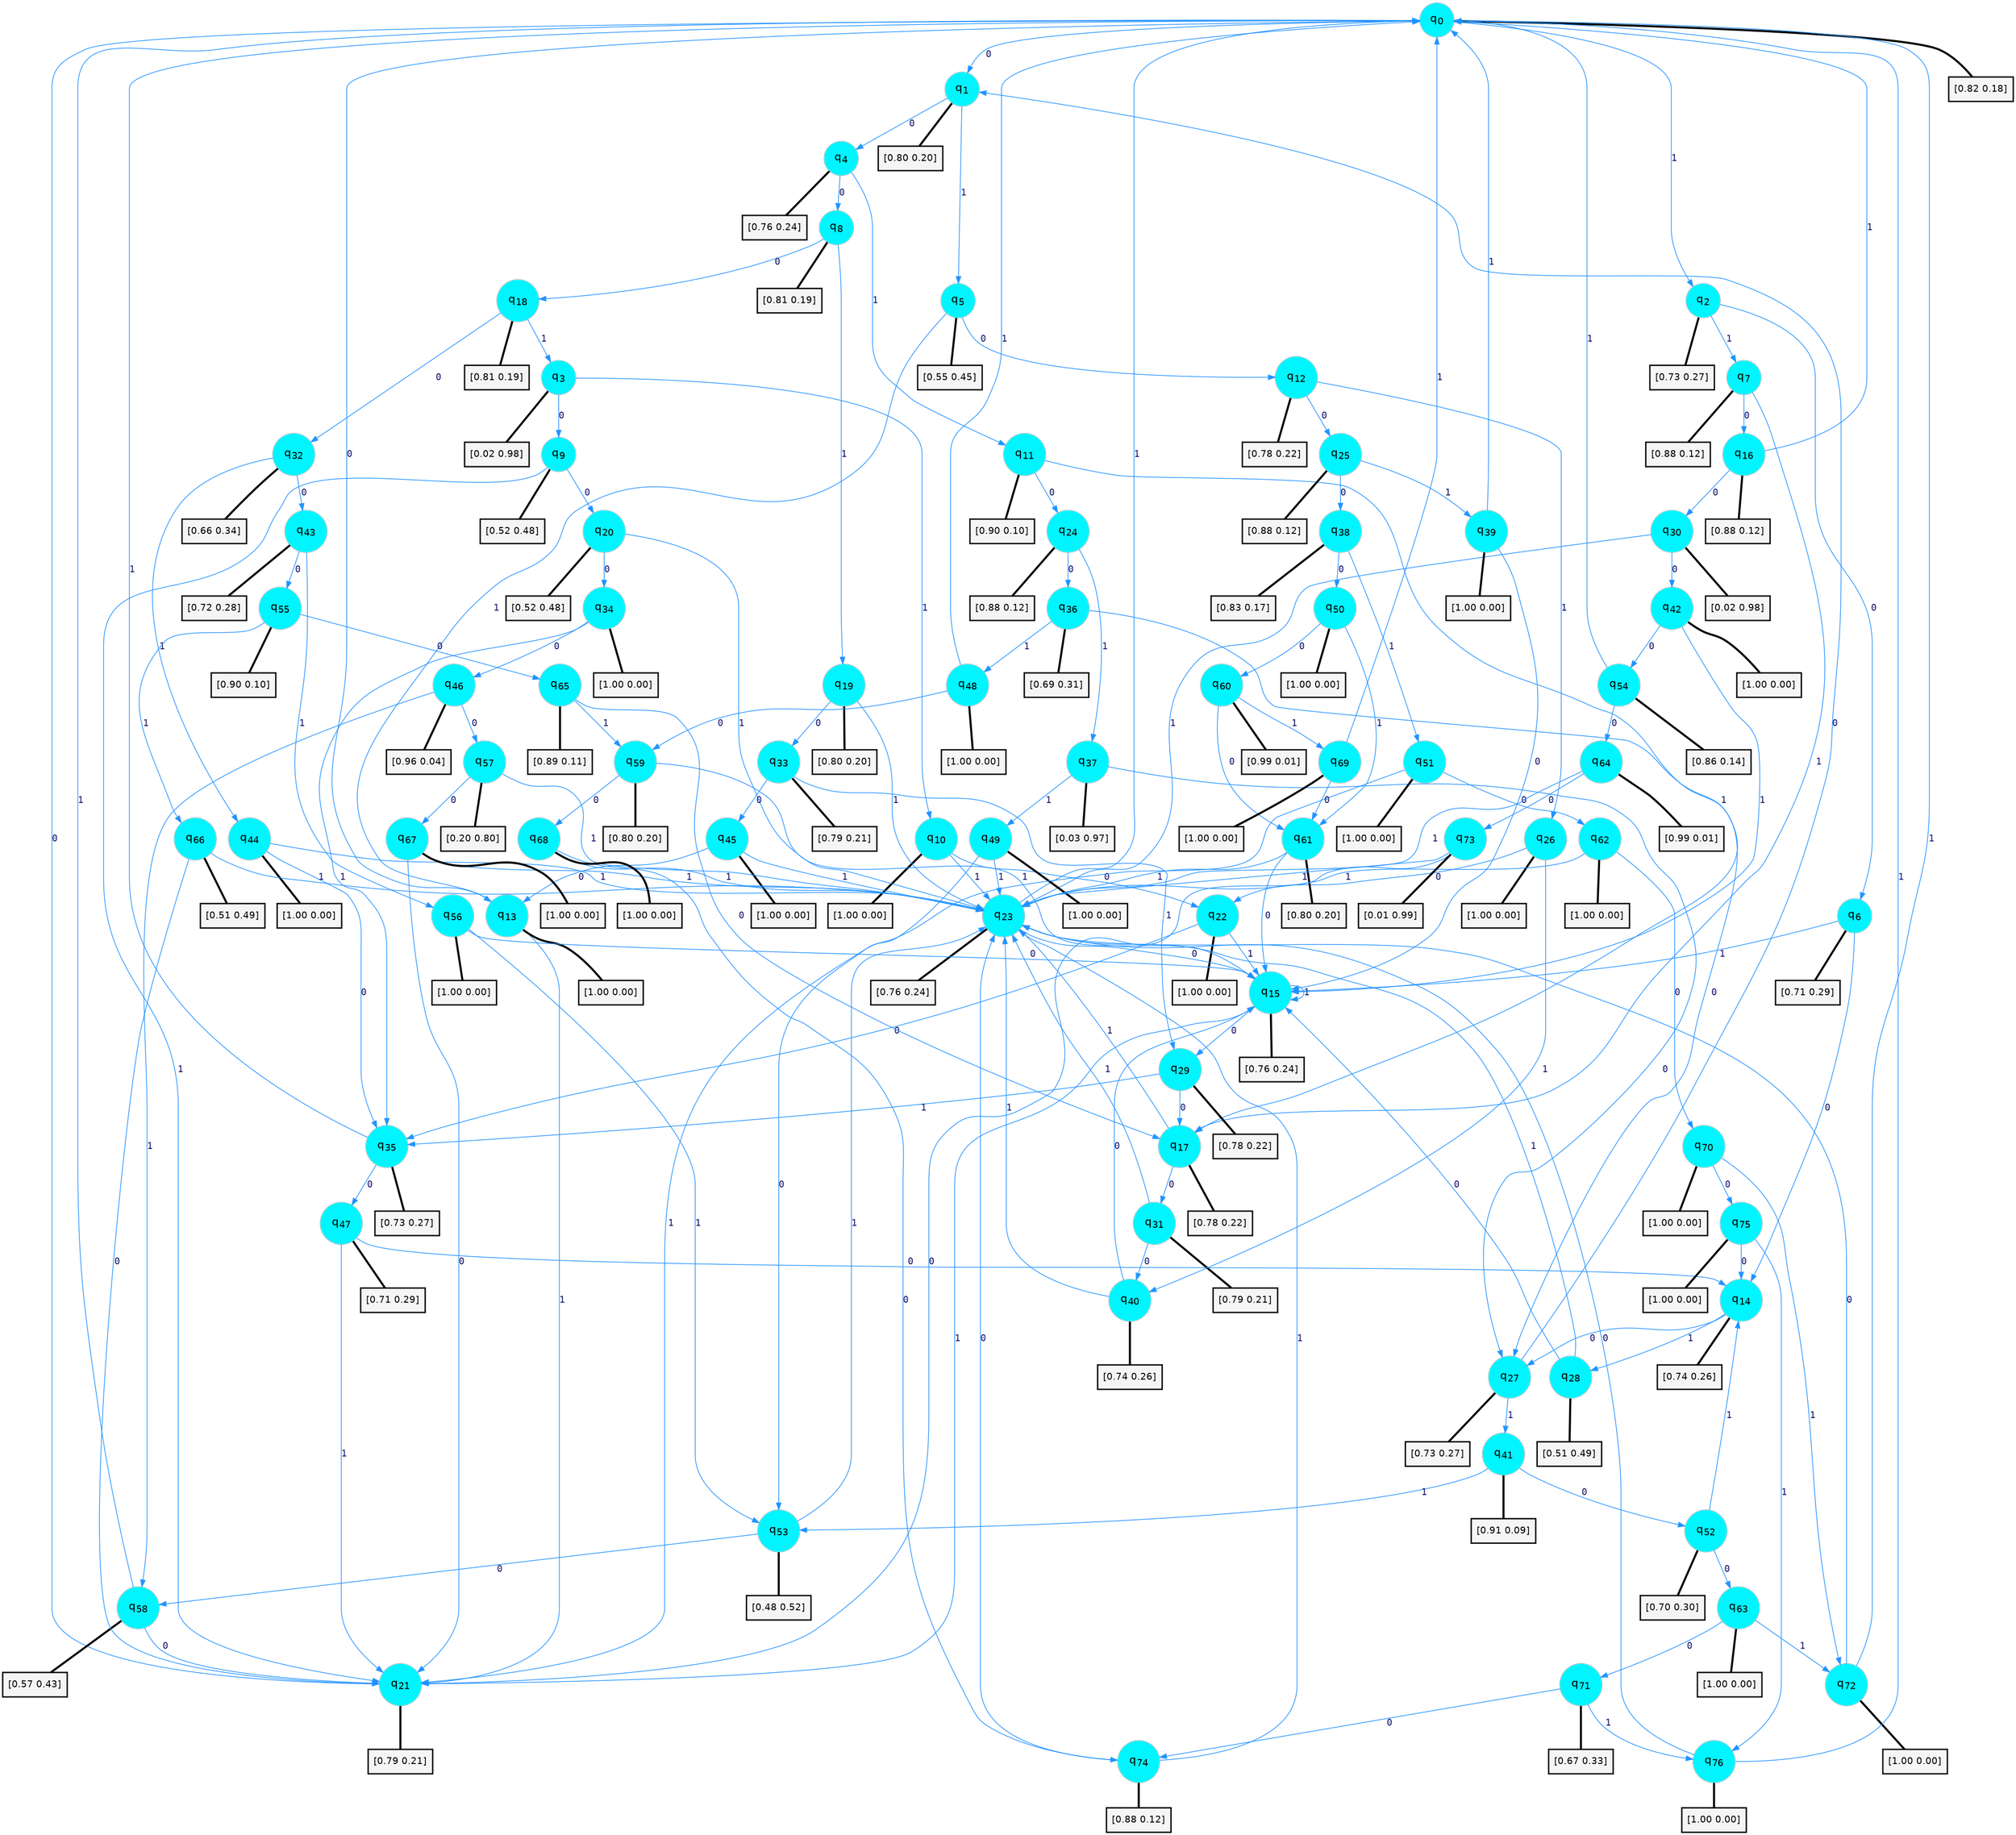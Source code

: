 digraph G {
graph [
bgcolor=transparent, dpi=300, rankdir=TD, size="40,25"];
node [
color=gray, fillcolor=turquoise1, fontcolor=black, fontname=Helvetica, fontsize=16, fontweight=bold, shape=circle, style=filled];
edge [
arrowsize=1, color=dodgerblue1, fontcolor=midnightblue, fontname=courier, fontweight=bold, penwidth=1, style=solid, weight=20];
0[label=<q<SUB>0</SUB>>];
1[label=<q<SUB>1</SUB>>];
2[label=<q<SUB>2</SUB>>];
3[label=<q<SUB>3</SUB>>];
4[label=<q<SUB>4</SUB>>];
5[label=<q<SUB>5</SUB>>];
6[label=<q<SUB>6</SUB>>];
7[label=<q<SUB>7</SUB>>];
8[label=<q<SUB>8</SUB>>];
9[label=<q<SUB>9</SUB>>];
10[label=<q<SUB>10</SUB>>];
11[label=<q<SUB>11</SUB>>];
12[label=<q<SUB>12</SUB>>];
13[label=<q<SUB>13</SUB>>];
14[label=<q<SUB>14</SUB>>];
15[label=<q<SUB>15</SUB>>];
16[label=<q<SUB>16</SUB>>];
17[label=<q<SUB>17</SUB>>];
18[label=<q<SUB>18</SUB>>];
19[label=<q<SUB>19</SUB>>];
20[label=<q<SUB>20</SUB>>];
21[label=<q<SUB>21</SUB>>];
22[label=<q<SUB>22</SUB>>];
23[label=<q<SUB>23</SUB>>];
24[label=<q<SUB>24</SUB>>];
25[label=<q<SUB>25</SUB>>];
26[label=<q<SUB>26</SUB>>];
27[label=<q<SUB>27</SUB>>];
28[label=<q<SUB>28</SUB>>];
29[label=<q<SUB>29</SUB>>];
30[label=<q<SUB>30</SUB>>];
31[label=<q<SUB>31</SUB>>];
32[label=<q<SUB>32</SUB>>];
33[label=<q<SUB>33</SUB>>];
34[label=<q<SUB>34</SUB>>];
35[label=<q<SUB>35</SUB>>];
36[label=<q<SUB>36</SUB>>];
37[label=<q<SUB>37</SUB>>];
38[label=<q<SUB>38</SUB>>];
39[label=<q<SUB>39</SUB>>];
40[label=<q<SUB>40</SUB>>];
41[label=<q<SUB>41</SUB>>];
42[label=<q<SUB>42</SUB>>];
43[label=<q<SUB>43</SUB>>];
44[label=<q<SUB>44</SUB>>];
45[label=<q<SUB>45</SUB>>];
46[label=<q<SUB>46</SUB>>];
47[label=<q<SUB>47</SUB>>];
48[label=<q<SUB>48</SUB>>];
49[label=<q<SUB>49</SUB>>];
50[label=<q<SUB>50</SUB>>];
51[label=<q<SUB>51</SUB>>];
52[label=<q<SUB>52</SUB>>];
53[label=<q<SUB>53</SUB>>];
54[label=<q<SUB>54</SUB>>];
55[label=<q<SUB>55</SUB>>];
56[label=<q<SUB>56</SUB>>];
57[label=<q<SUB>57</SUB>>];
58[label=<q<SUB>58</SUB>>];
59[label=<q<SUB>59</SUB>>];
60[label=<q<SUB>60</SUB>>];
61[label=<q<SUB>61</SUB>>];
62[label=<q<SUB>62</SUB>>];
63[label=<q<SUB>63</SUB>>];
64[label=<q<SUB>64</SUB>>];
65[label=<q<SUB>65</SUB>>];
66[label=<q<SUB>66</SUB>>];
67[label=<q<SUB>67</SUB>>];
68[label=<q<SUB>68</SUB>>];
69[label=<q<SUB>69</SUB>>];
70[label=<q<SUB>70</SUB>>];
71[label=<q<SUB>71</SUB>>];
72[label=<q<SUB>72</SUB>>];
73[label=<q<SUB>73</SUB>>];
74[label=<q<SUB>74</SUB>>];
75[label=<q<SUB>75</SUB>>];
76[label=<q<SUB>76</SUB>>];
77[label="[0.82 0.18]", shape=box,fontcolor=black, fontname=Helvetica, fontsize=14, penwidth=2, fillcolor=whitesmoke,color=black];
78[label="[0.80 0.20]", shape=box,fontcolor=black, fontname=Helvetica, fontsize=14, penwidth=2, fillcolor=whitesmoke,color=black];
79[label="[0.73 0.27]", shape=box,fontcolor=black, fontname=Helvetica, fontsize=14, penwidth=2, fillcolor=whitesmoke,color=black];
80[label="[0.02 0.98]", shape=box,fontcolor=black, fontname=Helvetica, fontsize=14, penwidth=2, fillcolor=whitesmoke,color=black];
81[label="[0.76 0.24]", shape=box,fontcolor=black, fontname=Helvetica, fontsize=14, penwidth=2, fillcolor=whitesmoke,color=black];
82[label="[0.55 0.45]", shape=box,fontcolor=black, fontname=Helvetica, fontsize=14, penwidth=2, fillcolor=whitesmoke,color=black];
83[label="[0.71 0.29]", shape=box,fontcolor=black, fontname=Helvetica, fontsize=14, penwidth=2, fillcolor=whitesmoke,color=black];
84[label="[0.88 0.12]", shape=box,fontcolor=black, fontname=Helvetica, fontsize=14, penwidth=2, fillcolor=whitesmoke,color=black];
85[label="[0.81 0.19]", shape=box,fontcolor=black, fontname=Helvetica, fontsize=14, penwidth=2, fillcolor=whitesmoke,color=black];
86[label="[0.52 0.48]", shape=box,fontcolor=black, fontname=Helvetica, fontsize=14, penwidth=2, fillcolor=whitesmoke,color=black];
87[label="[1.00 0.00]", shape=box,fontcolor=black, fontname=Helvetica, fontsize=14, penwidth=2, fillcolor=whitesmoke,color=black];
88[label="[0.90 0.10]", shape=box,fontcolor=black, fontname=Helvetica, fontsize=14, penwidth=2, fillcolor=whitesmoke,color=black];
89[label="[0.78 0.22]", shape=box,fontcolor=black, fontname=Helvetica, fontsize=14, penwidth=2, fillcolor=whitesmoke,color=black];
90[label="[1.00 0.00]", shape=box,fontcolor=black, fontname=Helvetica, fontsize=14, penwidth=2, fillcolor=whitesmoke,color=black];
91[label="[0.74 0.26]", shape=box,fontcolor=black, fontname=Helvetica, fontsize=14, penwidth=2, fillcolor=whitesmoke,color=black];
92[label="[0.76 0.24]", shape=box,fontcolor=black, fontname=Helvetica, fontsize=14, penwidth=2, fillcolor=whitesmoke,color=black];
93[label="[0.88 0.12]", shape=box,fontcolor=black, fontname=Helvetica, fontsize=14, penwidth=2, fillcolor=whitesmoke,color=black];
94[label="[0.78 0.22]", shape=box,fontcolor=black, fontname=Helvetica, fontsize=14, penwidth=2, fillcolor=whitesmoke,color=black];
95[label="[0.81 0.19]", shape=box,fontcolor=black, fontname=Helvetica, fontsize=14, penwidth=2, fillcolor=whitesmoke,color=black];
96[label="[0.80 0.20]", shape=box,fontcolor=black, fontname=Helvetica, fontsize=14, penwidth=2, fillcolor=whitesmoke,color=black];
97[label="[0.52 0.48]", shape=box,fontcolor=black, fontname=Helvetica, fontsize=14, penwidth=2, fillcolor=whitesmoke,color=black];
98[label="[0.79 0.21]", shape=box,fontcolor=black, fontname=Helvetica, fontsize=14, penwidth=2, fillcolor=whitesmoke,color=black];
99[label="[1.00 0.00]", shape=box,fontcolor=black, fontname=Helvetica, fontsize=14, penwidth=2, fillcolor=whitesmoke,color=black];
100[label="[0.76 0.24]", shape=box,fontcolor=black, fontname=Helvetica, fontsize=14, penwidth=2, fillcolor=whitesmoke,color=black];
101[label="[0.88 0.12]", shape=box,fontcolor=black, fontname=Helvetica, fontsize=14, penwidth=2, fillcolor=whitesmoke,color=black];
102[label="[0.88 0.12]", shape=box,fontcolor=black, fontname=Helvetica, fontsize=14, penwidth=2, fillcolor=whitesmoke,color=black];
103[label="[1.00 0.00]", shape=box,fontcolor=black, fontname=Helvetica, fontsize=14, penwidth=2, fillcolor=whitesmoke,color=black];
104[label="[0.73 0.27]", shape=box,fontcolor=black, fontname=Helvetica, fontsize=14, penwidth=2, fillcolor=whitesmoke,color=black];
105[label="[0.51 0.49]", shape=box,fontcolor=black, fontname=Helvetica, fontsize=14, penwidth=2, fillcolor=whitesmoke,color=black];
106[label="[0.78 0.22]", shape=box,fontcolor=black, fontname=Helvetica, fontsize=14, penwidth=2, fillcolor=whitesmoke,color=black];
107[label="[0.02 0.98]", shape=box,fontcolor=black, fontname=Helvetica, fontsize=14, penwidth=2, fillcolor=whitesmoke,color=black];
108[label="[0.79 0.21]", shape=box,fontcolor=black, fontname=Helvetica, fontsize=14, penwidth=2, fillcolor=whitesmoke,color=black];
109[label="[0.66 0.34]", shape=box,fontcolor=black, fontname=Helvetica, fontsize=14, penwidth=2, fillcolor=whitesmoke,color=black];
110[label="[0.79 0.21]", shape=box,fontcolor=black, fontname=Helvetica, fontsize=14, penwidth=2, fillcolor=whitesmoke,color=black];
111[label="[1.00 0.00]", shape=box,fontcolor=black, fontname=Helvetica, fontsize=14, penwidth=2, fillcolor=whitesmoke,color=black];
112[label="[0.73 0.27]", shape=box,fontcolor=black, fontname=Helvetica, fontsize=14, penwidth=2, fillcolor=whitesmoke,color=black];
113[label="[0.69 0.31]", shape=box,fontcolor=black, fontname=Helvetica, fontsize=14, penwidth=2, fillcolor=whitesmoke,color=black];
114[label="[0.03 0.97]", shape=box,fontcolor=black, fontname=Helvetica, fontsize=14, penwidth=2, fillcolor=whitesmoke,color=black];
115[label="[0.83 0.17]", shape=box,fontcolor=black, fontname=Helvetica, fontsize=14, penwidth=2, fillcolor=whitesmoke,color=black];
116[label="[1.00 0.00]", shape=box,fontcolor=black, fontname=Helvetica, fontsize=14, penwidth=2, fillcolor=whitesmoke,color=black];
117[label="[0.74 0.26]", shape=box,fontcolor=black, fontname=Helvetica, fontsize=14, penwidth=2, fillcolor=whitesmoke,color=black];
118[label="[0.91 0.09]", shape=box,fontcolor=black, fontname=Helvetica, fontsize=14, penwidth=2, fillcolor=whitesmoke,color=black];
119[label="[1.00 0.00]", shape=box,fontcolor=black, fontname=Helvetica, fontsize=14, penwidth=2, fillcolor=whitesmoke,color=black];
120[label="[0.72 0.28]", shape=box,fontcolor=black, fontname=Helvetica, fontsize=14, penwidth=2, fillcolor=whitesmoke,color=black];
121[label="[1.00 0.00]", shape=box,fontcolor=black, fontname=Helvetica, fontsize=14, penwidth=2, fillcolor=whitesmoke,color=black];
122[label="[1.00 0.00]", shape=box,fontcolor=black, fontname=Helvetica, fontsize=14, penwidth=2, fillcolor=whitesmoke,color=black];
123[label="[0.96 0.04]", shape=box,fontcolor=black, fontname=Helvetica, fontsize=14, penwidth=2, fillcolor=whitesmoke,color=black];
124[label="[0.71 0.29]", shape=box,fontcolor=black, fontname=Helvetica, fontsize=14, penwidth=2, fillcolor=whitesmoke,color=black];
125[label="[1.00 0.00]", shape=box,fontcolor=black, fontname=Helvetica, fontsize=14, penwidth=2, fillcolor=whitesmoke,color=black];
126[label="[1.00 0.00]", shape=box,fontcolor=black, fontname=Helvetica, fontsize=14, penwidth=2, fillcolor=whitesmoke,color=black];
127[label="[1.00 0.00]", shape=box,fontcolor=black, fontname=Helvetica, fontsize=14, penwidth=2, fillcolor=whitesmoke,color=black];
128[label="[1.00 0.00]", shape=box,fontcolor=black, fontname=Helvetica, fontsize=14, penwidth=2, fillcolor=whitesmoke,color=black];
129[label="[0.70 0.30]", shape=box,fontcolor=black, fontname=Helvetica, fontsize=14, penwidth=2, fillcolor=whitesmoke,color=black];
130[label="[0.48 0.52]", shape=box,fontcolor=black, fontname=Helvetica, fontsize=14, penwidth=2, fillcolor=whitesmoke,color=black];
131[label="[0.86 0.14]", shape=box,fontcolor=black, fontname=Helvetica, fontsize=14, penwidth=2, fillcolor=whitesmoke,color=black];
132[label="[0.90 0.10]", shape=box,fontcolor=black, fontname=Helvetica, fontsize=14, penwidth=2, fillcolor=whitesmoke,color=black];
133[label="[1.00 0.00]", shape=box,fontcolor=black, fontname=Helvetica, fontsize=14, penwidth=2, fillcolor=whitesmoke,color=black];
134[label="[0.20 0.80]", shape=box,fontcolor=black, fontname=Helvetica, fontsize=14, penwidth=2, fillcolor=whitesmoke,color=black];
135[label="[0.57 0.43]", shape=box,fontcolor=black, fontname=Helvetica, fontsize=14, penwidth=2, fillcolor=whitesmoke,color=black];
136[label="[0.80 0.20]", shape=box,fontcolor=black, fontname=Helvetica, fontsize=14, penwidth=2, fillcolor=whitesmoke,color=black];
137[label="[0.99 0.01]", shape=box,fontcolor=black, fontname=Helvetica, fontsize=14, penwidth=2, fillcolor=whitesmoke,color=black];
138[label="[0.80 0.20]", shape=box,fontcolor=black, fontname=Helvetica, fontsize=14, penwidth=2, fillcolor=whitesmoke,color=black];
139[label="[1.00 0.00]", shape=box,fontcolor=black, fontname=Helvetica, fontsize=14, penwidth=2, fillcolor=whitesmoke,color=black];
140[label="[1.00 0.00]", shape=box,fontcolor=black, fontname=Helvetica, fontsize=14, penwidth=2, fillcolor=whitesmoke,color=black];
141[label="[0.99 0.01]", shape=box,fontcolor=black, fontname=Helvetica, fontsize=14, penwidth=2, fillcolor=whitesmoke,color=black];
142[label="[0.89 0.11]", shape=box,fontcolor=black, fontname=Helvetica, fontsize=14, penwidth=2, fillcolor=whitesmoke,color=black];
143[label="[0.51 0.49]", shape=box,fontcolor=black, fontname=Helvetica, fontsize=14, penwidth=2, fillcolor=whitesmoke,color=black];
144[label="[1.00 0.00]", shape=box,fontcolor=black, fontname=Helvetica, fontsize=14, penwidth=2, fillcolor=whitesmoke,color=black];
145[label="[1.00 0.00]", shape=box,fontcolor=black, fontname=Helvetica, fontsize=14, penwidth=2, fillcolor=whitesmoke,color=black];
146[label="[1.00 0.00]", shape=box,fontcolor=black, fontname=Helvetica, fontsize=14, penwidth=2, fillcolor=whitesmoke,color=black];
147[label="[1.00 0.00]", shape=box,fontcolor=black, fontname=Helvetica, fontsize=14, penwidth=2, fillcolor=whitesmoke,color=black];
148[label="[0.67 0.33]", shape=box,fontcolor=black, fontname=Helvetica, fontsize=14, penwidth=2, fillcolor=whitesmoke,color=black];
149[label="[1.00 0.00]", shape=box,fontcolor=black, fontname=Helvetica, fontsize=14, penwidth=2, fillcolor=whitesmoke,color=black];
150[label="[0.01 0.99]", shape=box,fontcolor=black, fontname=Helvetica, fontsize=14, penwidth=2, fillcolor=whitesmoke,color=black];
151[label="[0.88 0.12]", shape=box,fontcolor=black, fontname=Helvetica, fontsize=14, penwidth=2, fillcolor=whitesmoke,color=black];
152[label="[1.00 0.00]", shape=box,fontcolor=black, fontname=Helvetica, fontsize=14, penwidth=2, fillcolor=whitesmoke,color=black];
153[label="[1.00 0.00]", shape=box,fontcolor=black, fontname=Helvetica, fontsize=14, penwidth=2, fillcolor=whitesmoke,color=black];
0->1 [label=0];
0->2 [label=1];
0->77 [arrowhead=none, penwidth=3,color=black];
1->4 [label=0];
1->5 [label=1];
1->78 [arrowhead=none, penwidth=3,color=black];
2->6 [label=0];
2->7 [label=1];
2->79 [arrowhead=none, penwidth=3,color=black];
3->9 [label=0];
3->10 [label=1];
3->80 [arrowhead=none, penwidth=3,color=black];
4->8 [label=0];
4->11 [label=1];
4->81 [arrowhead=none, penwidth=3,color=black];
5->12 [label=0];
5->13 [label=1];
5->82 [arrowhead=none, penwidth=3,color=black];
6->14 [label=0];
6->15 [label=1];
6->83 [arrowhead=none, penwidth=3,color=black];
7->16 [label=0];
7->17 [label=1];
7->84 [arrowhead=none, penwidth=3,color=black];
8->18 [label=0];
8->19 [label=1];
8->85 [arrowhead=none, penwidth=3,color=black];
9->20 [label=0];
9->21 [label=1];
9->86 [arrowhead=none, penwidth=3,color=black];
10->22 [label=0];
10->23 [label=1];
10->87 [arrowhead=none, penwidth=3,color=black];
11->24 [label=0];
11->17 [label=1];
11->88 [arrowhead=none, penwidth=3,color=black];
12->25 [label=0];
12->26 [label=1];
12->89 [arrowhead=none, penwidth=3,color=black];
13->0 [label=0];
13->21 [label=1];
13->90 [arrowhead=none, penwidth=3,color=black];
14->27 [label=0];
14->28 [label=1];
14->91 [arrowhead=none, penwidth=3,color=black];
15->29 [label=0];
15->15 [label=1];
15->92 [arrowhead=none, penwidth=3,color=black];
16->30 [label=0];
16->0 [label=1];
16->93 [arrowhead=none, penwidth=3,color=black];
17->31 [label=0];
17->23 [label=1];
17->94 [arrowhead=none, penwidth=3,color=black];
18->32 [label=0];
18->3 [label=1];
18->95 [arrowhead=none, penwidth=3,color=black];
19->33 [label=0];
19->23 [label=1];
19->96 [arrowhead=none, penwidth=3,color=black];
20->34 [label=0];
20->23 [label=1];
20->97 [arrowhead=none, penwidth=3,color=black];
21->0 [label=0];
21->15 [label=1];
21->98 [arrowhead=none, penwidth=3,color=black];
22->35 [label=0];
22->15 [label=1];
22->99 [arrowhead=none, penwidth=3,color=black];
23->15 [label=0];
23->0 [label=1];
23->100 [arrowhead=none, penwidth=3,color=black];
24->36 [label=0];
24->37 [label=1];
24->101 [arrowhead=none, penwidth=3,color=black];
25->38 [label=0];
25->39 [label=1];
25->102 [arrowhead=none, penwidth=3,color=black];
26->22 [label=0];
26->40 [label=1];
26->103 [arrowhead=none, penwidth=3,color=black];
27->1 [label=0];
27->41 [label=1];
27->104 [arrowhead=none, penwidth=3,color=black];
28->15 [label=0];
28->23 [label=1];
28->105 [arrowhead=none, penwidth=3,color=black];
29->17 [label=0];
29->35 [label=1];
29->106 [arrowhead=none, penwidth=3,color=black];
30->42 [label=0];
30->23 [label=1];
30->107 [arrowhead=none, penwidth=3,color=black];
31->40 [label=0];
31->23 [label=1];
31->108 [arrowhead=none, penwidth=3,color=black];
32->43 [label=0];
32->44 [label=1];
32->109 [arrowhead=none, penwidth=3,color=black];
33->45 [label=0];
33->29 [label=1];
33->110 [arrowhead=none, penwidth=3,color=black];
34->46 [label=0];
34->35 [label=1];
34->111 [arrowhead=none, penwidth=3,color=black];
35->47 [label=0];
35->0 [label=1];
35->112 [arrowhead=none, penwidth=3,color=black];
36->27 [label=0];
36->48 [label=1];
36->113 [arrowhead=none, penwidth=3,color=black];
37->27 [label=0];
37->49 [label=1];
37->114 [arrowhead=none, penwidth=3,color=black];
38->50 [label=0];
38->51 [label=1];
38->115 [arrowhead=none, penwidth=3,color=black];
39->15 [label=0];
39->0 [label=1];
39->116 [arrowhead=none, penwidth=3,color=black];
40->15 [label=0];
40->23 [label=1];
40->117 [arrowhead=none, penwidth=3,color=black];
41->52 [label=0];
41->53 [label=1];
41->118 [arrowhead=none, penwidth=3,color=black];
42->54 [label=0];
42->15 [label=1];
42->119 [arrowhead=none, penwidth=3,color=black];
43->55 [label=0];
43->56 [label=1];
43->120 [arrowhead=none, penwidth=3,color=black];
44->35 [label=0];
44->23 [label=1];
44->121 [arrowhead=none, penwidth=3,color=black];
45->13 [label=0];
45->23 [label=1];
45->122 [arrowhead=none, penwidth=3,color=black];
46->57 [label=0];
46->58 [label=1];
46->123 [arrowhead=none, penwidth=3,color=black];
47->14 [label=0];
47->21 [label=1];
47->124 [arrowhead=none, penwidth=3,color=black];
48->59 [label=0];
48->0 [label=1];
48->125 [arrowhead=none, penwidth=3,color=black];
49->53 [label=0];
49->23 [label=1];
49->126 [arrowhead=none, penwidth=3,color=black];
50->60 [label=0];
50->61 [label=1];
50->127 [arrowhead=none, penwidth=3,color=black];
51->62 [label=0];
51->21 [label=1];
51->128 [arrowhead=none, penwidth=3,color=black];
52->63 [label=0];
52->14 [label=1];
52->129 [arrowhead=none, penwidth=3,color=black];
53->58 [label=0];
53->23 [label=1];
53->130 [arrowhead=none, penwidth=3,color=black];
54->64 [label=0];
54->0 [label=1];
54->131 [arrowhead=none, penwidth=3,color=black];
55->65 [label=0];
55->66 [label=1];
55->132 [arrowhead=none, penwidth=3,color=black];
56->15 [label=0];
56->53 [label=1];
56->133 [arrowhead=none, penwidth=3,color=black];
57->67 [label=0];
57->23 [label=1];
57->134 [arrowhead=none, penwidth=3,color=black];
58->21 [label=0];
58->0 [label=1];
58->135 [arrowhead=none, penwidth=3,color=black];
59->68 [label=0];
59->15 [label=1];
59->136 [arrowhead=none, penwidth=3,color=black];
60->61 [label=0];
60->69 [label=1];
60->137 [arrowhead=none, penwidth=3,color=black];
61->15 [label=0];
61->23 [label=1];
61->138 [arrowhead=none, penwidth=3,color=black];
62->70 [label=0];
62->23 [label=1];
62->139 [arrowhead=none, penwidth=3,color=black];
63->71 [label=0];
63->72 [label=1];
63->140 [arrowhead=none, penwidth=3,color=black];
64->73 [label=0];
64->23 [label=1];
64->141 [arrowhead=none, penwidth=3,color=black];
65->17 [label=0];
65->59 [label=1];
65->142 [arrowhead=none, penwidth=3,color=black];
66->21 [label=0];
66->23 [label=1];
66->143 [arrowhead=none, penwidth=3,color=black];
67->21 [label=0];
67->23 [label=1];
67->144 [arrowhead=none, penwidth=3,color=black];
68->74 [label=0];
68->23 [label=1];
68->145 [arrowhead=none, penwidth=3,color=black];
69->61 [label=0];
69->0 [label=1];
69->146 [arrowhead=none, penwidth=3,color=black];
70->75 [label=0];
70->72 [label=1];
70->147 [arrowhead=none, penwidth=3,color=black];
71->74 [label=0];
71->76 [label=1];
71->148 [arrowhead=none, penwidth=3,color=black];
72->23 [label=0];
72->0 [label=1];
72->149 [arrowhead=none, penwidth=3,color=black];
73->21 [label=0];
73->23 [label=1];
73->150 [arrowhead=none, penwidth=3,color=black];
74->23 [label=0];
74->23 [label=1];
74->151 [arrowhead=none, penwidth=3,color=black];
75->14 [label=0];
75->76 [label=1];
75->152 [arrowhead=none, penwidth=3,color=black];
76->23 [label=0];
76->0 [label=1];
76->153 [arrowhead=none, penwidth=3,color=black];
}
